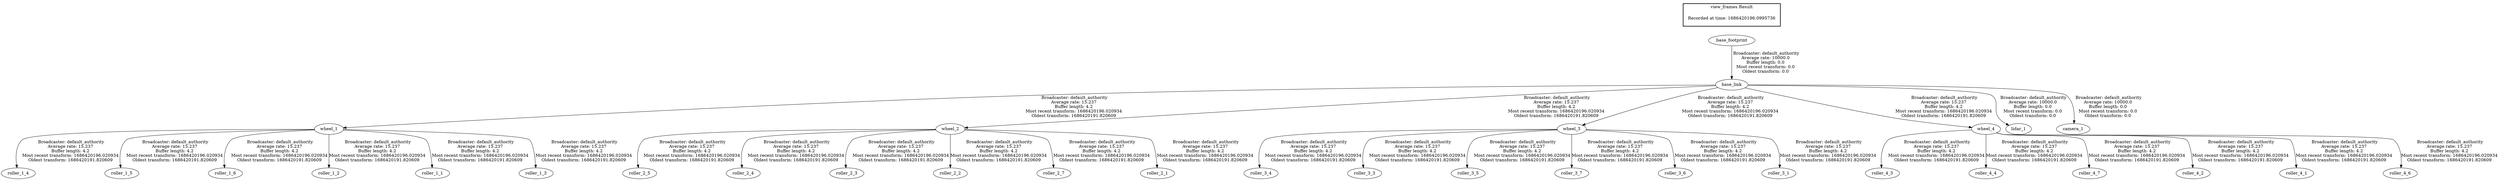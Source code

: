 digraph G {
"base_link" -> "wheel_1"[label=" Broadcaster: default_authority\nAverage rate: 15.237\nBuffer length: 4.2\nMost recent transform: 1686420196.020934\nOldest transform: 1686420191.820609\n"];
"base_footprint" -> "base_link"[label=" Broadcaster: default_authority\nAverage rate: 10000.0\nBuffer length: 0.0\nMost recent transform: 0.0\nOldest transform: 0.0\n"];
"wheel_1" -> "roller_1_4"[label=" Broadcaster: default_authority\nAverage rate: 15.237\nBuffer length: 4.2\nMost recent transform: 1686420196.020934\nOldest transform: 1686420191.820609\n"];
"wheel_1" -> "roller_1_5"[label=" Broadcaster: default_authority\nAverage rate: 15.237\nBuffer length: 4.2\nMost recent transform: 1686420196.020934\nOldest transform: 1686420191.820609\n"];
"wheel_1" -> "roller_1_6"[label=" Broadcaster: default_authority\nAverage rate: 15.237\nBuffer length: 4.2\nMost recent transform: 1686420196.020934\nOldest transform: 1686420191.820609\n"];
"wheel_1" -> "roller_1_2"[label=" Broadcaster: default_authority\nAverage rate: 15.237\nBuffer length: 4.2\nMost recent transform: 1686420196.020934\nOldest transform: 1686420191.820609\n"];
"base_link" -> "wheel_2"[label=" Broadcaster: default_authority\nAverage rate: 15.237\nBuffer length: 4.2\nMost recent transform: 1686420196.020934\nOldest transform: 1686420191.820609\n"];
"base_link" -> "wheel_3"[label=" Broadcaster: default_authority\nAverage rate: 15.237\nBuffer length: 4.2\nMost recent transform: 1686420196.020934\nOldest transform: 1686420191.820609\n"];
"base_link" -> "wheel_4"[label=" Broadcaster: default_authority\nAverage rate: 15.237\nBuffer length: 4.2\nMost recent transform: 1686420196.020934\nOldest transform: 1686420191.820609\n"];
"wheel_2" -> "roller_2_5"[label=" Broadcaster: default_authority\nAverage rate: 15.237\nBuffer length: 4.2\nMost recent transform: 1686420196.020934\nOldest transform: 1686420191.820609\n"];
"wheel_2" -> "roller_2_4"[label=" Broadcaster: default_authority\nAverage rate: 15.237\nBuffer length: 4.2\nMost recent transform: 1686420196.020934\nOldest transform: 1686420191.820609\n"];
"wheel_2" -> "roller_2_3"[label=" Broadcaster: default_authority\nAverage rate: 15.237\nBuffer length: 4.2\nMost recent transform: 1686420196.020934\nOldest transform: 1686420191.820609\n"];
"wheel_2" -> "roller_2_2"[label=" Broadcaster: default_authority\nAverage rate: 15.237\nBuffer length: 4.2\nMost recent transform: 1686420196.020934\nOldest transform: 1686420191.820609\n"];
"wheel_2" -> "roller_2_7"[label=" Broadcaster: default_authority\nAverage rate: 15.237\nBuffer length: 4.2\nMost recent transform: 1686420196.020934\nOldest transform: 1686420191.820609\n"];
"wheel_3" -> "roller_3_4"[label=" Broadcaster: default_authority\nAverage rate: 15.237\nBuffer length: 4.2\nMost recent transform: 1686420196.020934\nOldest transform: 1686420191.820609\n"];
"wheel_3" -> "roller_3_3"[label=" Broadcaster: default_authority\nAverage rate: 15.237\nBuffer length: 4.2\nMost recent transform: 1686420196.020934\nOldest transform: 1686420191.820609\n"];
"wheel_3" -> "roller_3_5"[label=" Broadcaster: default_authority\nAverage rate: 15.237\nBuffer length: 4.2\nMost recent transform: 1686420196.020934\nOldest transform: 1686420191.820609\n"];
"wheel_3" -> "roller_3_7"[label=" Broadcaster: default_authority\nAverage rate: 15.237\nBuffer length: 4.2\nMost recent transform: 1686420196.020934\nOldest transform: 1686420191.820609\n"];
"wheel_3" -> "roller_3_6"[label=" Broadcaster: default_authority\nAverage rate: 15.237\nBuffer length: 4.2\nMost recent transform: 1686420196.020934\nOldest transform: 1686420191.820609\n"];
"wheel_4" -> "roller_4_3"[label=" Broadcaster: default_authority\nAverage rate: 15.237\nBuffer length: 4.2\nMost recent transform: 1686420196.020934\nOldest transform: 1686420191.820609\n"];
"wheel_4" -> "roller_4_4"[label=" Broadcaster: default_authority\nAverage rate: 15.237\nBuffer length: 4.2\nMost recent transform: 1686420196.020934\nOldest transform: 1686420191.820609\n"];
"wheel_4" -> "roller_4_7"[label=" Broadcaster: default_authority\nAverage rate: 15.237\nBuffer length: 4.2\nMost recent transform: 1686420196.020934\nOldest transform: 1686420191.820609\n"];
"wheel_4" -> "roller_4_2"[label=" Broadcaster: default_authority\nAverage rate: 15.237\nBuffer length: 4.2\nMost recent transform: 1686420196.020934\nOldest transform: 1686420191.820609\n"];
"wheel_1" -> "roller_1_1"[label=" Broadcaster: default_authority\nAverage rate: 15.237\nBuffer length: 4.2\nMost recent transform: 1686420196.020934\nOldest transform: 1686420191.820609\n"];
"wheel_1" -> "roller_1_3"[label=" Broadcaster: default_authority\nAverage rate: 15.237\nBuffer length: 4.2\nMost recent transform: 1686420196.020934\nOldest transform: 1686420191.820609\n"];
"wheel_2" -> "roller_2_1"[label=" Broadcaster: default_authority\nAverage rate: 15.237\nBuffer length: 4.2\nMost recent transform: 1686420196.020934\nOldest transform: 1686420191.820609\n"];
"wheel_3" -> "roller_3_1"[label=" Broadcaster: default_authority\nAverage rate: 15.237\nBuffer length: 4.2\nMost recent transform: 1686420196.020934\nOldest transform: 1686420191.820609\n"];
"wheel_4" -> "roller_4_1"[label=" Broadcaster: default_authority\nAverage rate: 15.237\nBuffer length: 4.2\nMost recent transform: 1686420196.020934\nOldest transform: 1686420191.820609\n"];
"wheel_4" -> "roller_4_6"[label=" Broadcaster: default_authority\nAverage rate: 15.237\nBuffer length: 4.2\nMost recent transform: 1686420196.020934\nOldest transform: 1686420191.820609\n"];
"base_link" -> "lidar_1"[label=" Broadcaster: default_authority\nAverage rate: 10000.0\nBuffer length: 0.0\nMost recent transform: 0.0\nOldest transform: 0.0\n"];
"base_link" -> "camera_1"[label=" Broadcaster: default_authority\nAverage rate: 10000.0\nBuffer length: 0.0\nMost recent transform: 0.0\nOldest transform: 0.0\n"];
edge [style=invis];
 subgraph cluster_legend { style=bold; color=black; label ="view_frames Result";
"Recorded at time: 1686420196.0995736"[ shape=plaintext ] ;
}->"base_footprint";
}
